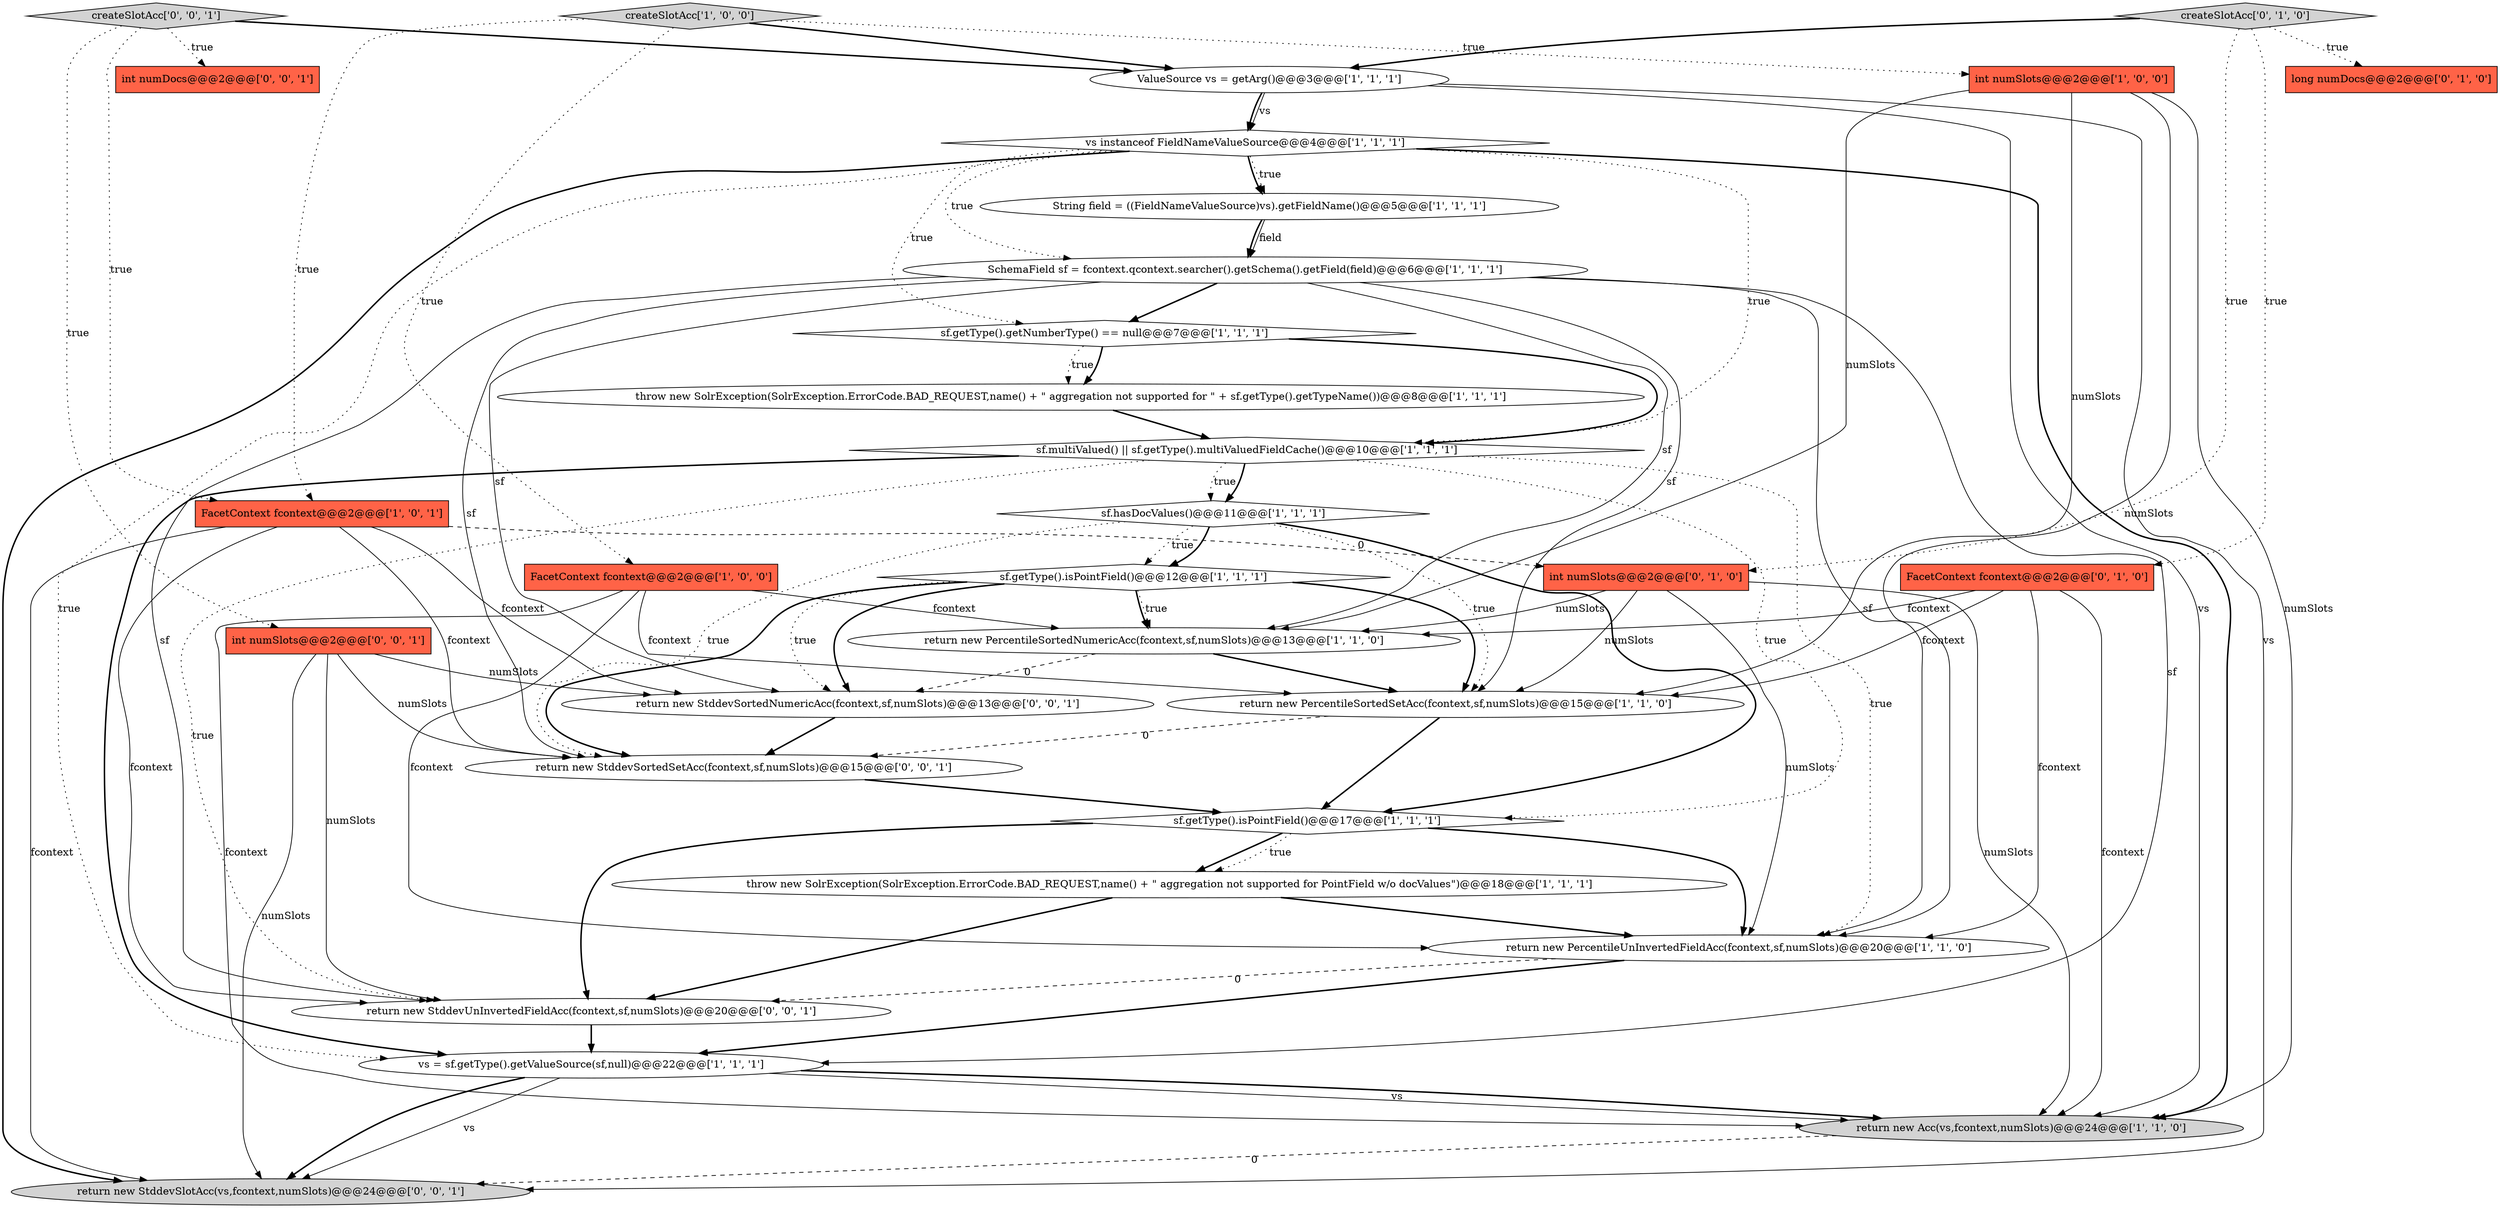 digraph {
12 [style = filled, label = "int numSlots@@@2@@@['1', '0', '0']", fillcolor = tomato, shape = box image = "AAA0AAABBB1BBB"];
17 [style = filled, label = "return new PercentileUnInvertedFieldAcc(fcontext,sf,numSlots)@@@20@@@['1', '1', '0']", fillcolor = white, shape = ellipse image = "AAA0AAABBB1BBB"];
25 [style = filled, label = "int numSlots@@@2@@@['0', '0', '1']", fillcolor = tomato, shape = box image = "AAA0AAABBB3BBB"];
6 [style = filled, label = "vs instanceof FieldNameValueSource@@@4@@@['1', '1', '1']", fillcolor = white, shape = diamond image = "AAA0AAABBB1BBB"];
28 [style = filled, label = "return new StddevUnInvertedFieldAcc(fcontext,sf,numSlots)@@@20@@@['0', '0', '1']", fillcolor = white, shape = ellipse image = "AAA0AAABBB3BBB"];
0 [style = filled, label = "sf.multiValued() || sf.getType().multiValuedFieldCache()@@@10@@@['1', '1', '1']", fillcolor = white, shape = diamond image = "AAA0AAABBB1BBB"];
26 [style = filled, label = "return new StddevSortedNumericAcc(fcontext,sf,numSlots)@@@13@@@['0', '0', '1']", fillcolor = white, shape = ellipse image = "AAA0AAABBB3BBB"];
15 [style = filled, label = "SchemaField sf = fcontext.qcontext.searcher().getSchema().getField(field)@@@6@@@['1', '1', '1']", fillcolor = white, shape = ellipse image = "AAA0AAABBB1BBB"];
14 [style = filled, label = "throw new SolrException(SolrException.ErrorCode.BAD_REQUEST,name() + \" aggregation not supported for PointField w/o docValues\")@@@18@@@['1', '1', '1']", fillcolor = white, shape = ellipse image = "AAA0AAABBB1BBB"];
10 [style = filled, label = "FacetContext fcontext@@@2@@@['1', '0', '0']", fillcolor = tomato, shape = box image = "AAA0AAABBB1BBB"];
13 [style = filled, label = "sf.getType().isPointField()@@@12@@@['1', '1', '1']", fillcolor = white, shape = diamond image = "AAA0AAABBB1BBB"];
3 [style = filled, label = "sf.hasDocValues()@@@11@@@['1', '1', '1']", fillcolor = white, shape = diamond image = "AAA0AAABBB1BBB"];
9 [style = filled, label = "ValueSource vs = getArg()@@@3@@@['1', '1', '1']", fillcolor = white, shape = ellipse image = "AAA0AAABBB1BBB"];
11 [style = filled, label = "return new PercentileSortedNumericAcc(fcontext,sf,numSlots)@@@13@@@['1', '1', '0']", fillcolor = white, shape = ellipse image = "AAA0AAABBB1BBB"];
16 [style = filled, label = "sf.getType().isPointField()@@@17@@@['1', '1', '1']", fillcolor = white, shape = diamond image = "AAA0AAABBB1BBB"];
5 [style = filled, label = "createSlotAcc['1', '0', '0']", fillcolor = lightgray, shape = diamond image = "AAA0AAABBB1BBB"];
8 [style = filled, label = "throw new SolrException(SolrException.ErrorCode.BAD_REQUEST,name() + \" aggregation not supported for \" + sf.getType().getTypeName())@@@8@@@['1', '1', '1']", fillcolor = white, shape = ellipse image = "AAA0AAABBB1BBB"];
1 [style = filled, label = "String field = ((FieldNameValueSource)vs).getFieldName()@@@5@@@['1', '1', '1']", fillcolor = white, shape = ellipse image = "AAA0AAABBB1BBB"];
24 [style = filled, label = "createSlotAcc['0', '0', '1']", fillcolor = lightgray, shape = diamond image = "AAA0AAABBB3BBB"];
20 [style = filled, label = "FacetContext fcontext@@@2@@@['0', '1', '0']", fillcolor = tomato, shape = box image = "AAA0AAABBB2BBB"];
23 [style = filled, label = "createSlotAcc['0', '1', '0']", fillcolor = lightgray, shape = diamond image = "AAA0AAABBB2BBB"];
29 [style = filled, label = "return new StddevSlotAcc(vs,fcontext,numSlots)@@@24@@@['0', '0', '1']", fillcolor = lightgray, shape = ellipse image = "AAA0AAABBB3BBB"];
7 [style = filled, label = "vs = sf.getType().getValueSource(sf,null)@@@22@@@['1', '1', '1']", fillcolor = white, shape = ellipse image = "AAA0AAABBB1BBB"];
21 [style = filled, label = "long numDocs@@@2@@@['0', '1', '0']", fillcolor = tomato, shape = box image = "AAA0AAABBB2BBB"];
30 [style = filled, label = "return new StddevSortedSetAcc(fcontext,sf,numSlots)@@@15@@@['0', '0', '1']", fillcolor = white, shape = ellipse image = "AAA0AAABBB3BBB"];
22 [style = filled, label = "int numSlots@@@2@@@['0', '1', '0']", fillcolor = tomato, shape = box image = "AAA1AAABBB2BBB"];
19 [style = filled, label = "return new Acc(vs,fcontext,numSlots)@@@24@@@['1', '1', '0']", fillcolor = lightgray, shape = ellipse image = "AAA0AAABBB1BBB"];
2 [style = filled, label = "sf.getType().getNumberType() == null@@@7@@@['1', '1', '1']", fillcolor = white, shape = diamond image = "AAA0AAABBB1BBB"];
27 [style = filled, label = "int numDocs@@@2@@@['0', '0', '1']", fillcolor = tomato, shape = box image = "AAA0AAABBB3BBB"];
4 [style = filled, label = "return new PercentileSortedSetAcc(fcontext,sf,numSlots)@@@15@@@['1', '1', '0']", fillcolor = white, shape = ellipse image = "AAA0AAABBB1BBB"];
18 [style = filled, label = "FacetContext fcontext@@@2@@@['1', '0', '1']", fillcolor = tomato, shape = box image = "AAA0AAABBB1BBB"];
12->19 [style = solid, label="numSlots"];
5->9 [style = bold, label=""];
5->18 [style = dotted, label="true"];
23->22 [style = dotted, label="true"];
24->25 [style = dotted, label="true"];
22->19 [style = solid, label="numSlots"];
12->17 [style = solid, label="numSlots"];
6->1 [style = dotted, label="true"];
4->30 [style = dashed, label="0"];
14->17 [style = bold, label=""];
14->28 [style = bold, label=""];
5->12 [style = dotted, label="true"];
3->16 [style = bold, label=""];
24->27 [style = dotted, label="true"];
20->11 [style = solid, label="fcontext"];
18->26 [style = solid, label="fcontext"];
6->29 [style = bold, label=""];
9->6 [style = bold, label=""];
8->0 [style = bold, label=""];
17->28 [style = dashed, label="0"];
7->29 [style = solid, label="vs"];
16->14 [style = bold, label=""];
10->11 [style = solid, label="fcontext"];
0->3 [style = dotted, label="true"];
6->0 [style = dotted, label="true"];
2->8 [style = dotted, label="true"];
4->16 [style = bold, label=""];
15->30 [style = solid, label="sf"];
7->29 [style = bold, label=""];
6->15 [style = dotted, label="true"];
25->26 [style = solid, label="numSlots"];
0->3 [style = bold, label=""];
12->4 [style = solid, label="numSlots"];
7->19 [style = solid, label="vs"];
23->21 [style = dotted, label="true"];
22->17 [style = solid, label="numSlots"];
3->30 [style = dotted, label="true"];
15->28 [style = solid, label="sf"];
16->17 [style = bold, label=""];
18->30 [style = solid, label="fcontext"];
13->11 [style = bold, label=""];
0->7 [style = bold, label=""];
18->28 [style = solid, label="fcontext"];
20->17 [style = solid, label="fcontext"];
10->19 [style = solid, label="fcontext"];
16->14 [style = dotted, label="true"];
6->7 [style = dotted, label="true"];
15->4 [style = solid, label="sf"];
22->11 [style = solid, label="numSlots"];
24->18 [style = dotted, label="true"];
18->22 [style = dashed, label="0"];
13->26 [style = dotted, label="true"];
5->10 [style = dotted, label="true"];
11->4 [style = bold, label=""];
11->26 [style = dashed, label="0"];
25->29 [style = solid, label="numSlots"];
1->15 [style = solid, label="field"];
6->1 [style = bold, label=""];
23->20 [style = dotted, label="true"];
2->0 [style = bold, label=""];
6->2 [style = dotted, label="true"];
13->26 [style = bold, label=""];
13->11 [style = dotted, label="true"];
0->16 [style = dotted, label="true"];
7->19 [style = bold, label=""];
15->11 [style = solid, label="sf"];
24->9 [style = bold, label=""];
3->13 [style = dotted, label="true"];
10->4 [style = solid, label="fcontext"];
0->28 [style = dotted, label="true"];
15->2 [style = bold, label=""];
9->19 [style = solid, label="vs"];
25->28 [style = solid, label="numSlots"];
1->15 [style = bold, label=""];
28->7 [style = bold, label=""];
19->29 [style = dashed, label="0"];
15->17 [style = solid, label="sf"];
3->4 [style = dotted, label="true"];
20->19 [style = solid, label="fcontext"];
6->19 [style = bold, label=""];
13->30 [style = bold, label=""];
15->26 [style = solid, label="sf"];
26->30 [style = bold, label=""];
20->4 [style = solid, label="fcontext"];
17->7 [style = bold, label=""];
12->11 [style = solid, label="numSlots"];
18->29 [style = solid, label="fcontext"];
16->28 [style = bold, label=""];
9->6 [style = solid, label="vs"];
3->13 [style = bold, label=""];
9->29 [style = solid, label="vs"];
0->17 [style = dotted, label="true"];
10->17 [style = solid, label="fcontext"];
15->7 [style = solid, label="sf"];
22->4 [style = solid, label="numSlots"];
25->30 [style = solid, label="numSlots"];
23->9 [style = bold, label=""];
30->16 [style = bold, label=""];
2->8 [style = bold, label=""];
13->4 [style = bold, label=""];
}

